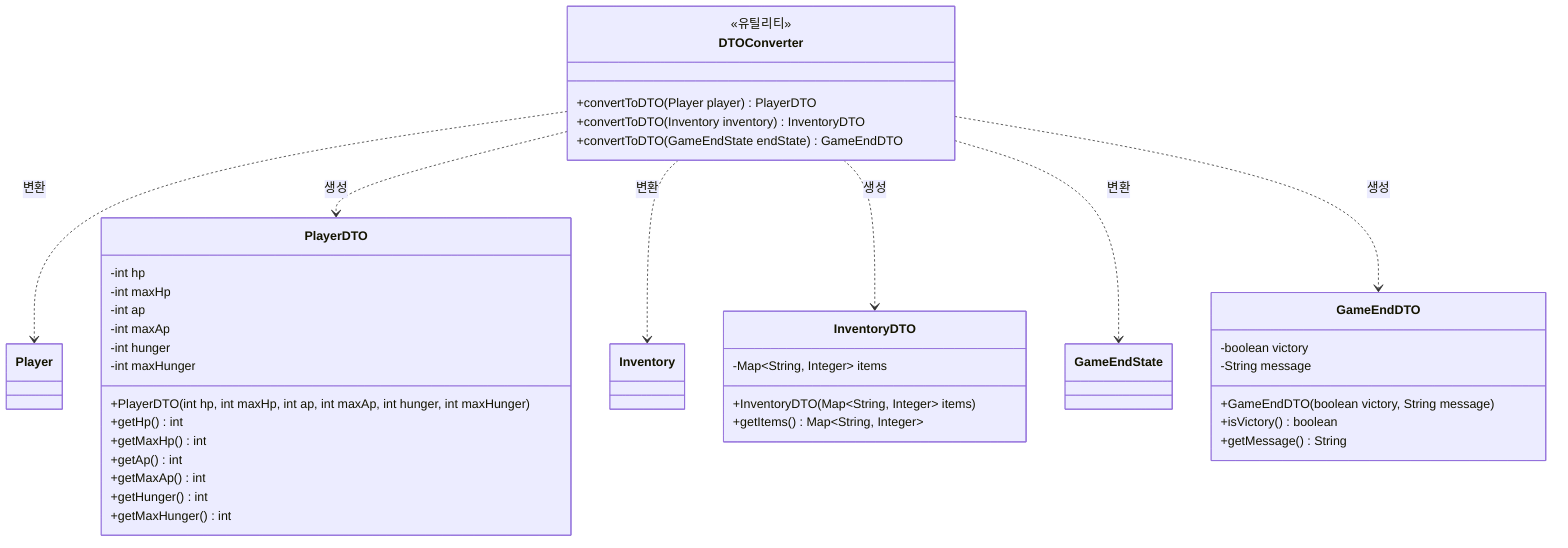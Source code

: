 classDiagram
    %% DTO 및 유틸리티 다이어그램: 데이터 전송 객체와 유틸리티 클래스

    %% DTO 관련 관계
    DTOConverter ..> Player : 변환
    DTOConverter ..> PlayerDTO : 생성
    DTOConverter ..> Inventory : 변환
    DTOConverter ..> InventoryDTO : 생성
    DTOConverter ..> GameEndState : 변환
    DTOConverter ..> GameEndDTO : 생성
    
    class PlayerDTO {
        -int hp
        -int maxHp
        -int ap
        -int maxAp
        -int hunger
        -int maxHunger
        +PlayerDTO(int hp, int maxHp, int ap, int maxAp, int hunger, int maxHunger)
        +getHp() int
        +getMaxHp() int
        +getAp() int
        +getMaxAp() int
        +getHunger() int
        +getMaxHunger() int
    }
    
    class InventoryDTO {
        -Map~String, Integer~ items
        +InventoryDTO(Map~String, Integer~ items)
        +getItems() Map~String, Integer~
    }
    
    class GameEndDTO {
        -boolean victory
        -String message
        +GameEndDTO(boolean victory, String message)
        +isVictory() boolean
        +getMessage() String
    }
    
    class DTOConverter {
        <<유틸리티>>
        +convertToDTO(Player player) PlayerDTO
        +convertToDTO(Inventory inventory) InventoryDTO
        +convertToDTO(GameEndState endState) GameEndDTO
    }